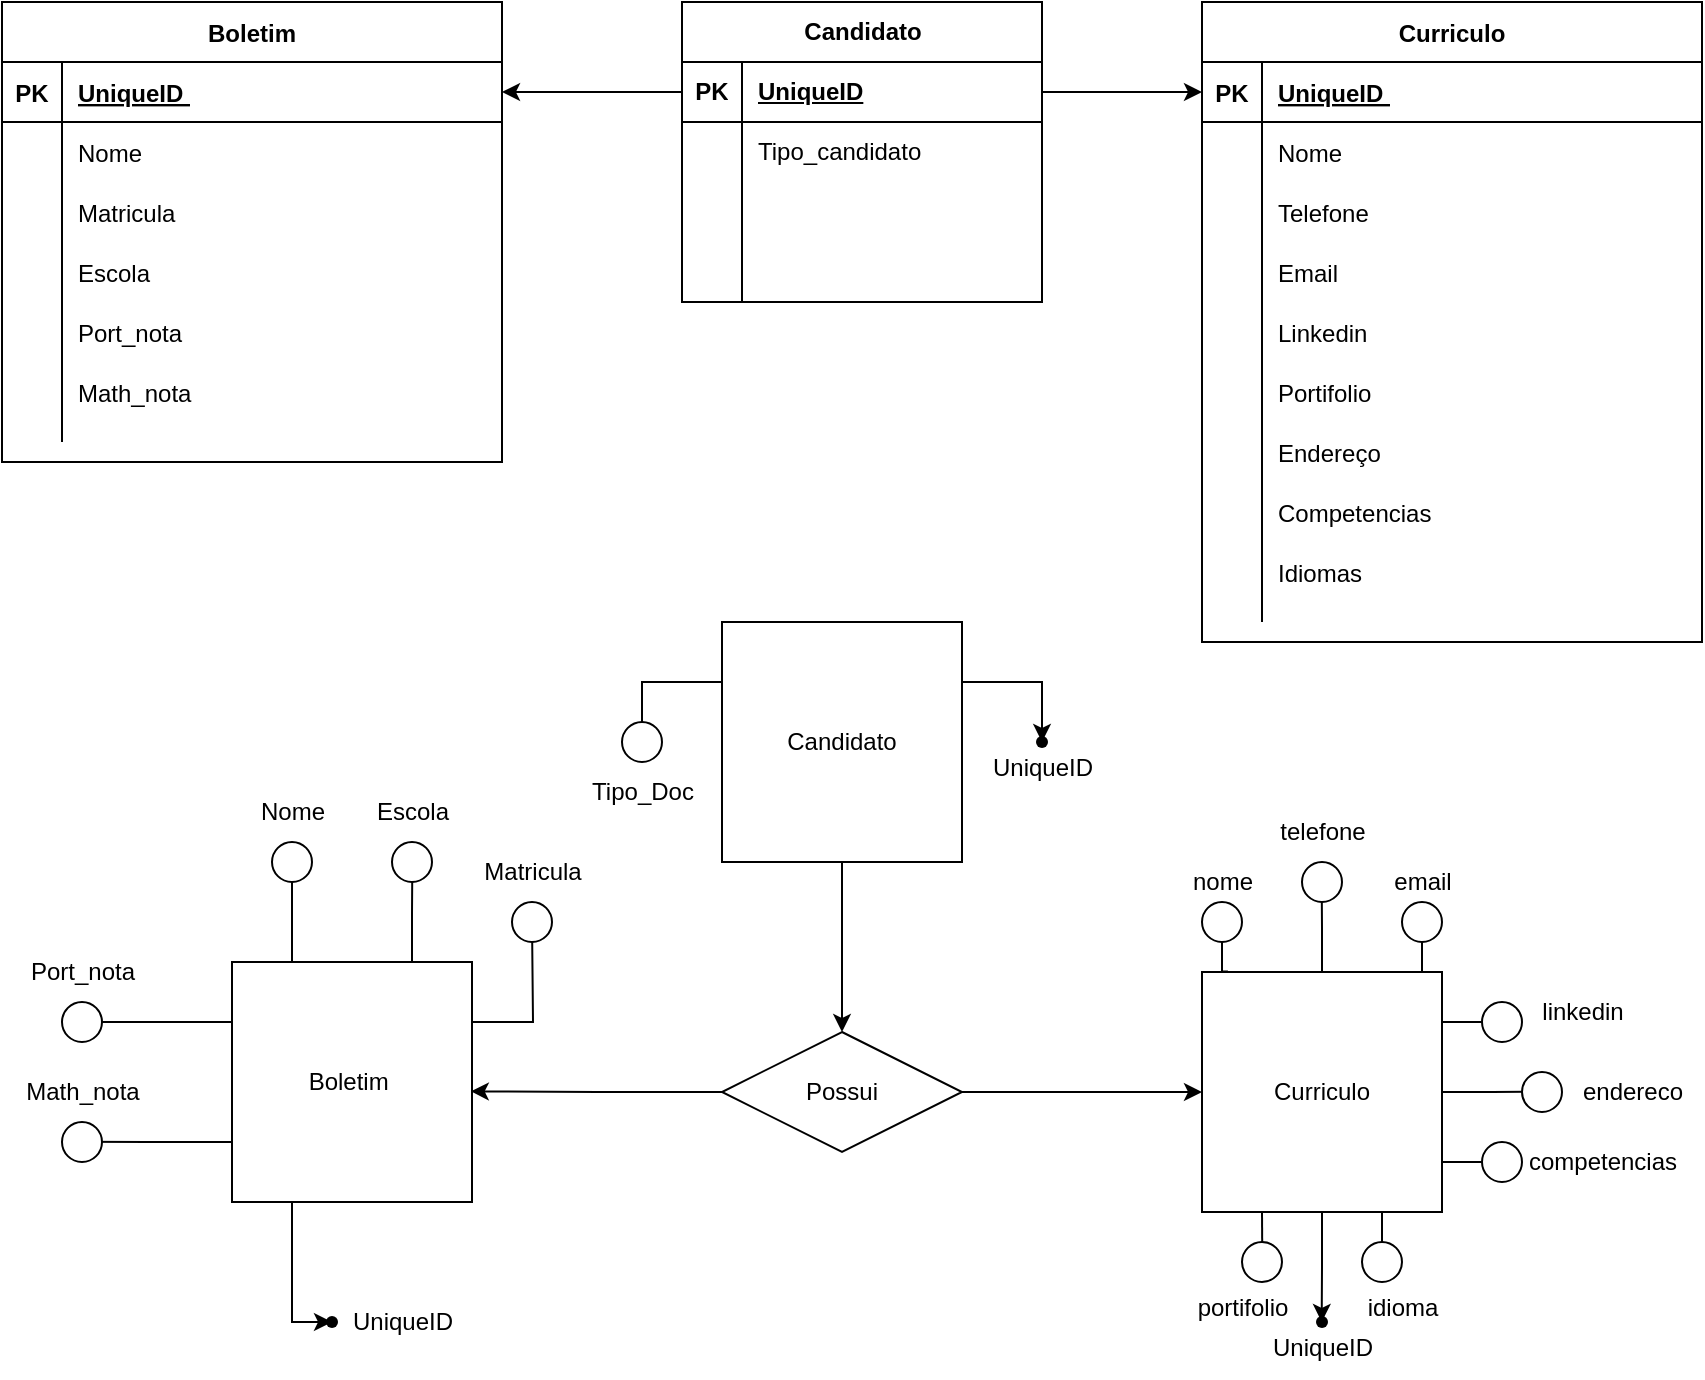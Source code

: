 <mxfile version="24.7.17">
  <diagram id="R2lEEEUBdFMjLlhIrx00" name="Page-1">
    <mxGraphModel dx="1373" dy="1736" grid="1" gridSize="10" guides="1" tooltips="1" connect="1" arrows="1" fold="1" page="1" pageScale="1" pageWidth="850" pageHeight="1100" math="0" shadow="0" extFonts="Permanent Marker^https://fonts.googleapis.com/css?family=Permanent+Marker">
      <root>
        <mxCell id="0" />
        <mxCell id="1" parent="0" />
        <mxCell id="dqNK5a16Y8VLrEaWrUWn-15" style="edgeStyle=orthogonalEdgeStyle;rounded=0;orthogonalLoop=1;jettySize=auto;html=1;exitX=0.25;exitY=0;exitDx=0;exitDy=0;" parent="1" source="dqNK5a16Y8VLrEaWrUWn-1" edge="1">
          <mxGeometry relative="1" as="geometry">
            <mxPoint x="145" y="410" as="targetPoint" />
          </mxGeometry>
        </mxCell>
        <mxCell id="dqNK5a16Y8VLrEaWrUWn-21" style="edgeStyle=orthogonalEdgeStyle;rounded=0;orthogonalLoop=1;jettySize=auto;html=1;exitX=0.25;exitY=1;exitDx=0;exitDy=0;" parent="1" source="dqNK5a16Y8VLrEaWrUWn-1" edge="1">
          <mxGeometry relative="1" as="geometry">
            <mxPoint x="165" y="640" as="targetPoint" />
            <Array as="points">
              <mxPoint x="145" y="640" />
            </Array>
          </mxGeometry>
        </mxCell>
        <mxCell id="dqNK5a16Y8VLrEaWrUWn-73" style="edgeStyle=orthogonalEdgeStyle;rounded=0;orthogonalLoop=1;jettySize=auto;html=1;exitX=0.75;exitY=0;exitDx=0;exitDy=0;" parent="1" source="dqNK5a16Y8VLrEaWrUWn-1" edge="1">
          <mxGeometry relative="1" as="geometry">
            <mxPoint x="205.167" y="410" as="targetPoint" />
          </mxGeometry>
        </mxCell>
        <mxCell id="dqNK5a16Y8VLrEaWrUWn-76" style="edgeStyle=orthogonalEdgeStyle;rounded=0;orthogonalLoop=1;jettySize=auto;html=1;exitX=1;exitY=0.25;exitDx=0;exitDy=0;" parent="1" source="dqNK5a16Y8VLrEaWrUWn-1" edge="1">
          <mxGeometry relative="1" as="geometry">
            <mxPoint x="265" y="440" as="targetPoint" />
          </mxGeometry>
        </mxCell>
        <mxCell id="zaPjLl4jsTZHQY9-oWPF-1" style="edgeStyle=orthogonalEdgeStyle;rounded=0;orthogonalLoop=1;jettySize=auto;html=1;exitX=0;exitY=0.25;exitDx=0;exitDy=0;" edge="1" parent="1" source="dqNK5a16Y8VLrEaWrUWn-1">
          <mxGeometry relative="1" as="geometry">
            <mxPoint x="40" y="490" as="targetPoint" />
          </mxGeometry>
        </mxCell>
        <mxCell id="zaPjLl4jsTZHQY9-oWPF-10" style="edgeStyle=orthogonalEdgeStyle;rounded=0;orthogonalLoop=1;jettySize=auto;html=1;exitX=0;exitY=0.75;exitDx=0;exitDy=0;" edge="1" parent="1" source="dqNK5a16Y8VLrEaWrUWn-1">
          <mxGeometry relative="1" as="geometry">
            <mxPoint x="30" y="549.857" as="targetPoint" />
          </mxGeometry>
        </mxCell>
        <mxCell id="dqNK5a16Y8VLrEaWrUWn-1" value="Boletim&amp;nbsp;" style="whiteSpace=wrap;html=1;aspect=fixed;" parent="1" vertex="1">
          <mxGeometry x="115" y="460" width="120" height="120" as="geometry" />
        </mxCell>
        <mxCell id="dqNK5a16Y8VLrEaWrUWn-16" value="" style="ellipse;whiteSpace=wrap;html=1;aspect=fixed;" parent="1" vertex="1">
          <mxGeometry x="135" y="400" width="20" height="20" as="geometry" />
        </mxCell>
        <mxCell id="dqNK5a16Y8VLrEaWrUWn-20" value="Nome" style="text;html=1;align=center;verticalAlign=middle;resizable=0;points=[];autosize=1;strokeColor=none;fillColor=none;" parent="1" vertex="1">
          <mxGeometry x="115" y="370" width="60" height="30" as="geometry" />
        </mxCell>
        <mxCell id="dqNK5a16Y8VLrEaWrUWn-22" value="" style="shape=waypoint;sketch=0;fillStyle=solid;size=6;pointerEvents=1;points=[];fillColor=none;resizable=0;rotatable=0;perimeter=centerPerimeter;snapToPoint=1;" parent="1" vertex="1">
          <mxGeometry x="155" y="630" width="20" height="20" as="geometry" />
        </mxCell>
        <mxCell id="dqNK5a16Y8VLrEaWrUWn-23" value="UniqueID" style="text;html=1;align=center;verticalAlign=middle;resizable=0;points=[];autosize=1;strokeColor=none;fillColor=none;" parent="1" vertex="1">
          <mxGeometry x="165" y="625" width="70" height="30" as="geometry" />
        </mxCell>
        <mxCell id="dqNK5a16Y8VLrEaWrUWn-74" value="" style="ellipse;whiteSpace=wrap;html=1;aspect=fixed;" parent="1" vertex="1">
          <mxGeometry x="195" y="400" width="20" height="20" as="geometry" />
        </mxCell>
        <mxCell id="dqNK5a16Y8VLrEaWrUWn-75" value="Escola" style="text;html=1;align=center;verticalAlign=middle;resizable=0;points=[];autosize=1;strokeColor=none;fillColor=none;" parent="1" vertex="1">
          <mxGeometry x="175" y="370" width="60" height="30" as="geometry" />
        </mxCell>
        <mxCell id="dqNK5a16Y8VLrEaWrUWn-77" value="" style="ellipse;whiteSpace=wrap;html=1;aspect=fixed;" parent="1" vertex="1">
          <mxGeometry x="255" y="430" width="20" height="20" as="geometry" />
        </mxCell>
        <mxCell id="dqNK5a16Y8VLrEaWrUWn-84" value="Matricula" style="text;html=1;align=center;verticalAlign=middle;resizable=0;points=[];autosize=1;strokeColor=none;fillColor=none;" parent="1" vertex="1">
          <mxGeometry x="230" y="400" width="70" height="30" as="geometry" />
        </mxCell>
        <mxCell id="zaPjLl4jsTZHQY9-oWPF-2" value="" style="ellipse;whiteSpace=wrap;html=1;aspect=fixed;" vertex="1" parent="1">
          <mxGeometry x="30" y="480" width="20" height="20" as="geometry" />
        </mxCell>
        <mxCell id="zaPjLl4jsTZHQY9-oWPF-11" value="" style="ellipse;whiteSpace=wrap;html=1;aspect=fixed;" vertex="1" parent="1">
          <mxGeometry x="30" y="540" width="20" height="20" as="geometry" />
        </mxCell>
        <mxCell id="zaPjLl4jsTZHQY9-oWPF-13" value="Port_nota" style="text;html=1;align=center;verticalAlign=middle;resizable=0;points=[];autosize=1;strokeColor=none;fillColor=none;" vertex="1" parent="1">
          <mxGeometry y="450" width="80" height="30" as="geometry" />
        </mxCell>
        <mxCell id="zaPjLl4jsTZHQY9-oWPF-14" value="Math_nota" style="text;html=1;align=center;verticalAlign=middle;resizable=0;points=[];autosize=1;strokeColor=none;fillColor=none;" vertex="1" parent="1">
          <mxGeometry y="510" width="80" height="30" as="geometry" />
        </mxCell>
        <mxCell id="zaPjLl4jsTZHQY9-oWPF-19" value="" style="group" vertex="1" connectable="0" parent="1">
          <mxGeometry y="-20" width="250" height="230" as="geometry" />
        </mxCell>
        <mxCell id="C-vyLk0tnHw3VtMMgP7b-23" value="Boletim" style="shape=table;startSize=30;container=1;collapsible=1;childLayout=tableLayout;fixedRows=1;rowLines=0;fontStyle=1;align=center;resizeLast=1;" parent="zaPjLl4jsTZHQY9-oWPF-19" vertex="1">
          <mxGeometry width="250" height="230" as="geometry" />
        </mxCell>
        <mxCell id="C-vyLk0tnHw3VtMMgP7b-24" value="" style="shape=partialRectangle;collapsible=0;dropTarget=0;pointerEvents=0;fillColor=none;points=[[0,0.5],[1,0.5]];portConstraint=eastwest;top=0;left=0;right=0;bottom=1;" parent="C-vyLk0tnHw3VtMMgP7b-23" vertex="1">
          <mxGeometry y="30" width="250" height="30" as="geometry" />
        </mxCell>
        <mxCell id="C-vyLk0tnHw3VtMMgP7b-25" value="PK" style="shape=partialRectangle;overflow=hidden;connectable=0;fillColor=none;top=0;left=0;bottom=0;right=0;fontStyle=1;" parent="C-vyLk0tnHw3VtMMgP7b-24" vertex="1">
          <mxGeometry width="30" height="30" as="geometry">
            <mxRectangle width="30" height="30" as="alternateBounds" />
          </mxGeometry>
        </mxCell>
        <mxCell id="C-vyLk0tnHw3VtMMgP7b-26" value="UniqueID " style="shape=partialRectangle;overflow=hidden;connectable=0;fillColor=none;top=0;left=0;bottom=0;right=0;align=left;spacingLeft=6;fontStyle=5;" parent="C-vyLk0tnHw3VtMMgP7b-24" vertex="1">
          <mxGeometry x="30" width="220" height="30" as="geometry">
            <mxRectangle width="220" height="30" as="alternateBounds" />
          </mxGeometry>
        </mxCell>
        <mxCell id="C-vyLk0tnHw3VtMMgP7b-27" value="" style="shape=partialRectangle;collapsible=0;dropTarget=0;pointerEvents=0;fillColor=none;points=[[0,0.5],[1,0.5]];portConstraint=eastwest;top=0;left=0;right=0;bottom=0;" parent="C-vyLk0tnHw3VtMMgP7b-23" vertex="1">
          <mxGeometry y="60" width="250" height="30" as="geometry" />
        </mxCell>
        <mxCell id="C-vyLk0tnHw3VtMMgP7b-28" value="" style="shape=partialRectangle;overflow=hidden;connectable=0;fillColor=none;top=0;left=0;bottom=0;right=0;" parent="C-vyLk0tnHw3VtMMgP7b-27" vertex="1">
          <mxGeometry width="30" height="30" as="geometry">
            <mxRectangle width="30" height="30" as="alternateBounds" />
          </mxGeometry>
        </mxCell>
        <mxCell id="C-vyLk0tnHw3VtMMgP7b-29" value="Nome " style="shape=partialRectangle;overflow=hidden;connectable=0;fillColor=none;top=0;left=0;bottom=0;right=0;align=left;spacingLeft=6;" parent="C-vyLk0tnHw3VtMMgP7b-27" vertex="1">
          <mxGeometry x="30" width="220" height="30" as="geometry">
            <mxRectangle width="220" height="30" as="alternateBounds" />
          </mxGeometry>
        </mxCell>
        <mxCell id="dqNK5a16Y8VLrEaWrUWn-65" value="Matricula " style="shape=partialRectangle;overflow=hidden;connectable=0;fillColor=none;top=0;left=0;bottom=0;right=0;align=left;spacingLeft=6;" parent="zaPjLl4jsTZHQY9-oWPF-19" vertex="1">
          <mxGeometry x="30" y="90" width="220" height="30" as="geometry">
            <mxRectangle width="220" height="30" as="alternateBounds" />
          </mxGeometry>
        </mxCell>
        <mxCell id="dqNK5a16Y8VLrEaWrUWn-67" value="Escola " style="shape=partialRectangle;overflow=hidden;connectable=0;fillColor=none;top=0;left=0;bottom=0;right=0;align=left;spacingLeft=6;" parent="zaPjLl4jsTZHQY9-oWPF-19" vertex="1">
          <mxGeometry x="30" y="120" width="220" height="30" as="geometry">
            <mxRectangle width="220" height="30" as="alternateBounds" />
          </mxGeometry>
        </mxCell>
        <mxCell id="dqNK5a16Y8VLrEaWrUWn-70" value="" style="endArrow=none;html=1;rounded=0;entryX=0.121;entryY=1.031;entryDx=0;entryDy=0;entryPerimeter=0;" parent="zaPjLl4jsTZHQY9-oWPF-19" edge="1">
          <mxGeometry width="50" height="50" relative="1" as="geometry">
            <mxPoint x="30" y="220" as="sourcePoint" />
            <mxPoint x="30" y="90.0" as="targetPoint" />
          </mxGeometry>
        </mxCell>
        <mxCell id="zaPjLl4jsTZHQY9-oWPF-17" value="Port_nota" style="shape=partialRectangle;overflow=hidden;connectable=0;fillColor=none;top=0;left=0;bottom=0;right=0;align=left;spacingLeft=6;" vertex="1" parent="zaPjLl4jsTZHQY9-oWPF-19">
          <mxGeometry x="30" y="150" width="220" height="30" as="geometry">
            <mxRectangle width="220" height="30" as="alternateBounds" />
          </mxGeometry>
        </mxCell>
        <mxCell id="zaPjLl4jsTZHQY9-oWPF-18" value="Math_nota" style="shape=partialRectangle;overflow=hidden;connectable=0;fillColor=none;top=0;left=0;bottom=0;right=0;align=left;spacingLeft=6;" vertex="1" parent="zaPjLl4jsTZHQY9-oWPF-19">
          <mxGeometry x="30" y="180" width="220" height="30" as="geometry">
            <mxRectangle width="220" height="30" as="alternateBounds" />
          </mxGeometry>
        </mxCell>
        <mxCell id="zaPjLl4jsTZHQY9-oWPF-42" value="Candidato" style="shape=table;startSize=30;container=1;collapsible=1;childLayout=tableLayout;fixedRows=1;rowLines=0;fontStyle=1;align=center;resizeLast=1;html=1;" vertex="1" parent="1">
          <mxGeometry x="340" y="-20" width="180" height="150" as="geometry" />
        </mxCell>
        <mxCell id="zaPjLl4jsTZHQY9-oWPF-43" value="" style="shape=tableRow;horizontal=0;startSize=0;swimlaneHead=0;swimlaneBody=0;fillColor=none;collapsible=0;dropTarget=0;points=[[0,0.5],[1,0.5]];portConstraint=eastwest;top=0;left=0;right=0;bottom=1;" vertex="1" parent="zaPjLl4jsTZHQY9-oWPF-42">
          <mxGeometry y="30" width="180" height="30" as="geometry" />
        </mxCell>
        <mxCell id="zaPjLl4jsTZHQY9-oWPF-44" value="PK" style="shape=partialRectangle;connectable=0;fillColor=none;top=0;left=0;bottom=0;right=0;fontStyle=1;overflow=hidden;whiteSpace=wrap;html=1;" vertex="1" parent="zaPjLl4jsTZHQY9-oWPF-43">
          <mxGeometry width="30" height="30" as="geometry">
            <mxRectangle width="30" height="30" as="alternateBounds" />
          </mxGeometry>
        </mxCell>
        <mxCell id="zaPjLl4jsTZHQY9-oWPF-45" value="UniqueID" style="shape=partialRectangle;connectable=0;fillColor=none;top=0;left=0;bottom=0;right=0;align=left;spacingLeft=6;fontStyle=5;overflow=hidden;whiteSpace=wrap;html=1;" vertex="1" parent="zaPjLl4jsTZHQY9-oWPF-43">
          <mxGeometry x="30" width="150" height="30" as="geometry">
            <mxRectangle width="150" height="30" as="alternateBounds" />
          </mxGeometry>
        </mxCell>
        <mxCell id="zaPjLl4jsTZHQY9-oWPF-46" value="" style="shape=tableRow;horizontal=0;startSize=0;swimlaneHead=0;swimlaneBody=0;fillColor=none;collapsible=0;dropTarget=0;points=[[0,0.5],[1,0.5]];portConstraint=eastwest;top=0;left=0;right=0;bottom=0;" vertex="1" parent="zaPjLl4jsTZHQY9-oWPF-42">
          <mxGeometry y="60" width="180" height="30" as="geometry" />
        </mxCell>
        <mxCell id="zaPjLl4jsTZHQY9-oWPF-47" value="" style="shape=partialRectangle;connectable=0;fillColor=none;top=0;left=0;bottom=0;right=0;editable=1;overflow=hidden;whiteSpace=wrap;html=1;" vertex="1" parent="zaPjLl4jsTZHQY9-oWPF-46">
          <mxGeometry width="30" height="30" as="geometry">
            <mxRectangle width="30" height="30" as="alternateBounds" />
          </mxGeometry>
        </mxCell>
        <mxCell id="zaPjLl4jsTZHQY9-oWPF-48" value="Tipo_candidato" style="shape=partialRectangle;connectable=0;fillColor=none;top=0;left=0;bottom=0;right=0;align=left;spacingLeft=6;overflow=hidden;whiteSpace=wrap;html=1;" vertex="1" parent="zaPjLl4jsTZHQY9-oWPF-46">
          <mxGeometry x="30" width="150" height="30" as="geometry">
            <mxRectangle width="150" height="30" as="alternateBounds" />
          </mxGeometry>
        </mxCell>
        <mxCell id="zaPjLl4jsTZHQY9-oWPF-49" value="" style="shape=tableRow;horizontal=0;startSize=0;swimlaneHead=0;swimlaneBody=0;fillColor=none;collapsible=0;dropTarget=0;points=[[0,0.5],[1,0.5]];portConstraint=eastwest;top=0;left=0;right=0;bottom=0;" vertex="1" parent="zaPjLl4jsTZHQY9-oWPF-42">
          <mxGeometry y="90" width="180" height="30" as="geometry" />
        </mxCell>
        <mxCell id="zaPjLl4jsTZHQY9-oWPF-50" value="" style="shape=partialRectangle;connectable=0;fillColor=none;top=0;left=0;bottom=0;right=0;editable=1;overflow=hidden;whiteSpace=wrap;html=1;" vertex="1" parent="zaPjLl4jsTZHQY9-oWPF-49">
          <mxGeometry width="30" height="30" as="geometry">
            <mxRectangle width="30" height="30" as="alternateBounds" />
          </mxGeometry>
        </mxCell>
        <mxCell id="zaPjLl4jsTZHQY9-oWPF-51" value="&amp;nbsp; &amp;nbsp; &amp;nbsp; &amp;nbsp; &amp;nbsp;" style="shape=partialRectangle;connectable=0;fillColor=none;top=0;left=0;bottom=0;right=0;align=left;spacingLeft=6;overflow=hidden;whiteSpace=wrap;html=1;" vertex="1" parent="zaPjLl4jsTZHQY9-oWPF-49">
          <mxGeometry x="30" width="150" height="30" as="geometry">
            <mxRectangle width="150" height="30" as="alternateBounds" />
          </mxGeometry>
        </mxCell>
        <mxCell id="zaPjLl4jsTZHQY9-oWPF-52" value="" style="shape=tableRow;horizontal=0;startSize=0;swimlaneHead=0;swimlaneBody=0;fillColor=none;collapsible=0;dropTarget=0;points=[[0,0.5],[1,0.5]];portConstraint=eastwest;top=0;left=0;right=0;bottom=0;" vertex="1" parent="zaPjLl4jsTZHQY9-oWPF-42">
          <mxGeometry y="120" width="180" height="30" as="geometry" />
        </mxCell>
        <mxCell id="zaPjLl4jsTZHQY9-oWPF-53" value="" style="shape=partialRectangle;connectable=0;fillColor=none;top=0;left=0;bottom=0;right=0;editable=1;overflow=hidden;whiteSpace=wrap;html=1;" vertex="1" parent="zaPjLl4jsTZHQY9-oWPF-52">
          <mxGeometry width="30" height="30" as="geometry">
            <mxRectangle width="30" height="30" as="alternateBounds" />
          </mxGeometry>
        </mxCell>
        <mxCell id="zaPjLl4jsTZHQY9-oWPF-54" value="" style="shape=partialRectangle;connectable=0;fillColor=none;top=0;left=0;bottom=0;right=0;align=left;spacingLeft=6;overflow=hidden;whiteSpace=wrap;html=1;" vertex="1" parent="zaPjLl4jsTZHQY9-oWPF-52">
          <mxGeometry x="30" width="150" height="30" as="geometry">
            <mxRectangle width="150" height="30" as="alternateBounds" />
          </mxGeometry>
        </mxCell>
        <mxCell id="zaPjLl4jsTZHQY9-oWPF-55" style="edgeStyle=orthogonalEdgeStyle;rounded=0;orthogonalLoop=1;jettySize=auto;html=1;exitX=0;exitY=0.5;exitDx=0;exitDy=0;entryX=1;entryY=0.5;entryDx=0;entryDy=0;" edge="1" parent="1" source="zaPjLl4jsTZHQY9-oWPF-43" target="C-vyLk0tnHw3VtMMgP7b-24">
          <mxGeometry relative="1" as="geometry" />
        </mxCell>
        <mxCell id="zaPjLl4jsTZHQY9-oWPF-56" style="edgeStyle=orthogonalEdgeStyle;rounded=0;orthogonalLoop=1;jettySize=auto;html=1;exitX=1;exitY=0.5;exitDx=0;exitDy=0;entryX=0;entryY=0.5;entryDx=0;entryDy=0;" edge="1" parent="1" source="zaPjLl4jsTZHQY9-oWPF-43" target="zaPjLl4jsTZHQY9-oWPF-22">
          <mxGeometry relative="1" as="geometry" />
        </mxCell>
        <mxCell id="zaPjLl4jsTZHQY9-oWPF-64" style="edgeStyle=orthogonalEdgeStyle;rounded=0;orthogonalLoop=1;jettySize=auto;html=1;exitX=1;exitY=0.5;exitDx=0;exitDy=0;entryX=0;entryY=0.5;entryDx=0;entryDy=0;" edge="1" parent="1" source="zaPjLl4jsTZHQY9-oWPF-57" target="zaPjLl4jsTZHQY9-oWPF-61">
          <mxGeometry relative="1" as="geometry" />
        </mxCell>
        <mxCell id="zaPjLl4jsTZHQY9-oWPF-57" value="Possui" style="shape=rhombus;perimeter=rhombusPerimeter;whiteSpace=wrap;html=1;align=center;" vertex="1" parent="1">
          <mxGeometry x="360" y="495" width="120" height="60" as="geometry" />
        </mxCell>
        <mxCell id="zaPjLl4jsTZHQY9-oWPF-62" style="edgeStyle=orthogonalEdgeStyle;rounded=0;orthogonalLoop=1;jettySize=auto;html=1;exitX=0.5;exitY=1;exitDx=0;exitDy=0;entryX=0.5;entryY=0;entryDx=0;entryDy=0;" edge="1" parent="1" source="zaPjLl4jsTZHQY9-oWPF-60" target="zaPjLl4jsTZHQY9-oWPF-57">
          <mxGeometry relative="1" as="geometry" />
        </mxCell>
        <mxCell id="zaPjLl4jsTZHQY9-oWPF-65" style="edgeStyle=orthogonalEdgeStyle;rounded=0;orthogonalLoop=1;jettySize=auto;html=1;exitX=1;exitY=0.25;exitDx=0;exitDy=0;" edge="1" parent="1">
          <mxGeometry relative="1" as="geometry">
            <mxPoint x="520" y="350" as="targetPoint" />
            <mxPoint x="470" y="320" as="sourcePoint" />
            <Array as="points">
              <mxPoint x="520" y="320" />
              <mxPoint x="520" y="350" />
            </Array>
          </mxGeometry>
        </mxCell>
        <mxCell id="zaPjLl4jsTZHQY9-oWPF-66" style="edgeStyle=orthogonalEdgeStyle;rounded=0;orthogonalLoop=1;jettySize=auto;html=1;exitX=0;exitY=0.25;exitDx=0;exitDy=0;" edge="1" parent="1" source="zaPjLl4jsTZHQY9-oWPF-60">
          <mxGeometry relative="1" as="geometry">
            <mxPoint x="320" y="350" as="targetPoint" />
            <Array as="points">
              <mxPoint x="320" y="320" />
            </Array>
          </mxGeometry>
        </mxCell>
        <mxCell id="zaPjLl4jsTZHQY9-oWPF-60" value="Candidato" style="whiteSpace=wrap;html=1;aspect=fixed;" vertex="1" parent="1">
          <mxGeometry x="360" y="290" width="120" height="120" as="geometry" />
        </mxCell>
        <mxCell id="zaPjLl4jsTZHQY9-oWPF-71" style="edgeStyle=orthogonalEdgeStyle;rounded=0;orthogonalLoop=1;jettySize=auto;html=1;exitX=0.25;exitY=0;exitDx=0;exitDy=0;" edge="1" parent="1" source="zaPjLl4jsTZHQY9-oWPF-61">
          <mxGeometry relative="1" as="geometry">
            <mxPoint x="630.152" y="464.727" as="targetPoint" />
          </mxGeometry>
        </mxCell>
        <mxCell id="zaPjLl4jsTZHQY9-oWPF-77" style="edgeStyle=orthogonalEdgeStyle;rounded=0;orthogonalLoop=1;jettySize=auto;html=1;exitX=0.108;exitY=-0.002;exitDx=0;exitDy=0;exitPerimeter=0;" edge="1" parent="1" source="zaPjLl4jsTZHQY9-oWPF-61">
          <mxGeometry relative="1" as="geometry">
            <mxPoint x="610" y="440" as="targetPoint" />
            <Array as="points">
              <mxPoint x="610" y="465" />
              <mxPoint x="610" y="440" />
            </Array>
          </mxGeometry>
        </mxCell>
        <mxCell id="zaPjLl4jsTZHQY9-oWPF-78" style="edgeStyle=orthogonalEdgeStyle;rounded=0;orthogonalLoop=1;jettySize=auto;html=1;exitX=0.5;exitY=0;exitDx=0;exitDy=0;" edge="1" parent="1" source="zaPjLl4jsTZHQY9-oWPF-61">
          <mxGeometry relative="1" as="geometry">
            <mxPoint x="659.848" y="420" as="targetPoint" />
          </mxGeometry>
        </mxCell>
        <mxCell id="zaPjLl4jsTZHQY9-oWPF-79" style="edgeStyle=orthogonalEdgeStyle;rounded=0;orthogonalLoop=1;jettySize=auto;html=1;exitX=0.75;exitY=0;exitDx=0;exitDy=0;" edge="1" parent="1" source="zaPjLl4jsTZHQY9-oWPF-61">
          <mxGeometry relative="1" as="geometry">
            <mxPoint x="710" y="440" as="targetPoint" />
            <Array as="points">
              <mxPoint x="710" y="465" />
              <mxPoint x="710" y="440" />
            </Array>
          </mxGeometry>
        </mxCell>
        <mxCell id="zaPjLl4jsTZHQY9-oWPF-80" style="edgeStyle=orthogonalEdgeStyle;rounded=0;orthogonalLoop=1;jettySize=auto;html=1;exitX=1;exitY=0.25;exitDx=0;exitDy=0;" edge="1" parent="1" source="zaPjLl4jsTZHQY9-oWPF-61">
          <mxGeometry relative="1" as="geometry">
            <mxPoint x="750" y="490" as="targetPoint" />
            <Array as="points">
              <mxPoint x="720" y="490" />
              <mxPoint x="750" y="490" />
            </Array>
          </mxGeometry>
        </mxCell>
        <mxCell id="zaPjLl4jsTZHQY9-oWPF-81" style="edgeStyle=orthogonalEdgeStyle;rounded=0;orthogonalLoop=1;jettySize=auto;html=1;exitX=1;exitY=0.5;exitDx=0;exitDy=0;" edge="1" parent="1" source="zaPjLl4jsTZHQY9-oWPF-61">
          <mxGeometry relative="1" as="geometry">
            <mxPoint x="770" y="524.727" as="targetPoint" />
          </mxGeometry>
        </mxCell>
        <mxCell id="zaPjLl4jsTZHQY9-oWPF-82" style="edgeStyle=orthogonalEdgeStyle;rounded=0;orthogonalLoop=1;jettySize=auto;html=1;exitX=1;exitY=0.75;exitDx=0;exitDy=0;" edge="1" parent="1" source="zaPjLl4jsTZHQY9-oWPF-61">
          <mxGeometry relative="1" as="geometry">
            <mxPoint x="750" y="560" as="targetPoint" />
            <Array as="points">
              <mxPoint x="720" y="560" />
              <mxPoint x="750" y="560" />
            </Array>
          </mxGeometry>
        </mxCell>
        <mxCell id="zaPjLl4jsTZHQY9-oWPF-83" style="edgeStyle=orthogonalEdgeStyle;rounded=0;orthogonalLoop=1;jettySize=auto;html=1;exitX=0.75;exitY=1;exitDx=0;exitDy=0;" edge="1" parent="1" source="zaPjLl4jsTZHQY9-oWPF-61">
          <mxGeometry relative="1" as="geometry">
            <mxPoint x="690" y="610" as="targetPoint" />
          </mxGeometry>
        </mxCell>
        <mxCell id="zaPjLl4jsTZHQY9-oWPF-84" style="edgeStyle=orthogonalEdgeStyle;rounded=0;orthogonalLoop=1;jettySize=auto;html=1;exitX=0.5;exitY=1;exitDx=0;exitDy=0;" edge="1" parent="1" source="zaPjLl4jsTZHQY9-oWPF-61">
          <mxGeometry relative="1" as="geometry">
            <mxPoint x="659.848" y="640" as="targetPoint" />
          </mxGeometry>
        </mxCell>
        <mxCell id="zaPjLl4jsTZHQY9-oWPF-85" style="edgeStyle=orthogonalEdgeStyle;rounded=0;orthogonalLoop=1;jettySize=auto;html=1;exitX=0.25;exitY=1;exitDx=0;exitDy=0;" edge="1" parent="1" source="zaPjLl4jsTZHQY9-oWPF-61">
          <mxGeometry relative="1" as="geometry">
            <mxPoint x="630.152" y="610" as="targetPoint" />
          </mxGeometry>
        </mxCell>
        <mxCell id="zaPjLl4jsTZHQY9-oWPF-61" value="Curriculo" style="whiteSpace=wrap;html=1;aspect=fixed;" vertex="1" parent="1">
          <mxGeometry x="600" y="465" width="120" height="120" as="geometry" />
        </mxCell>
        <mxCell id="zaPjLl4jsTZHQY9-oWPF-21" value="Curriculo" style="shape=table;startSize=30;container=1;collapsible=1;childLayout=tableLayout;fixedRows=1;rowLines=0;fontStyle=1;align=center;resizeLast=1;" vertex="1" parent="1">
          <mxGeometry x="600" y="-20" width="250" height="320" as="geometry" />
        </mxCell>
        <mxCell id="zaPjLl4jsTZHQY9-oWPF-22" value="" style="shape=partialRectangle;collapsible=0;dropTarget=0;pointerEvents=0;fillColor=none;points=[[0,0.5],[1,0.5]];portConstraint=eastwest;top=0;left=0;right=0;bottom=1;" vertex="1" parent="zaPjLl4jsTZHQY9-oWPF-21">
          <mxGeometry y="30" width="250" height="30" as="geometry" />
        </mxCell>
        <mxCell id="zaPjLl4jsTZHQY9-oWPF-23" value="PK" style="shape=partialRectangle;overflow=hidden;connectable=0;fillColor=none;top=0;left=0;bottom=0;right=0;fontStyle=1;" vertex="1" parent="zaPjLl4jsTZHQY9-oWPF-22">
          <mxGeometry width="30" height="30" as="geometry">
            <mxRectangle width="30" height="30" as="alternateBounds" />
          </mxGeometry>
        </mxCell>
        <mxCell id="zaPjLl4jsTZHQY9-oWPF-24" value="UniqueID " style="shape=partialRectangle;overflow=hidden;connectable=0;fillColor=none;top=0;left=0;bottom=0;right=0;align=left;spacingLeft=6;fontStyle=5;" vertex="1" parent="zaPjLl4jsTZHQY9-oWPF-22">
          <mxGeometry x="30" width="220" height="30" as="geometry">
            <mxRectangle width="220" height="30" as="alternateBounds" />
          </mxGeometry>
        </mxCell>
        <mxCell id="zaPjLl4jsTZHQY9-oWPF-25" value="" style="shape=partialRectangle;collapsible=0;dropTarget=0;pointerEvents=0;fillColor=none;points=[[0,0.5],[1,0.5]];portConstraint=eastwest;top=0;left=0;right=0;bottom=0;" vertex="1" parent="zaPjLl4jsTZHQY9-oWPF-21">
          <mxGeometry y="60" width="250" height="30" as="geometry" />
        </mxCell>
        <mxCell id="zaPjLl4jsTZHQY9-oWPF-26" value="" style="shape=partialRectangle;overflow=hidden;connectable=0;fillColor=none;top=0;left=0;bottom=0;right=0;" vertex="1" parent="zaPjLl4jsTZHQY9-oWPF-25">
          <mxGeometry width="30" height="30" as="geometry">
            <mxRectangle width="30" height="30" as="alternateBounds" />
          </mxGeometry>
        </mxCell>
        <mxCell id="zaPjLl4jsTZHQY9-oWPF-27" value="Nome " style="shape=partialRectangle;overflow=hidden;connectable=0;fillColor=none;top=0;left=0;bottom=0;right=0;align=left;spacingLeft=6;" vertex="1" parent="zaPjLl4jsTZHQY9-oWPF-25">
          <mxGeometry x="30" width="220" height="30" as="geometry">
            <mxRectangle width="220" height="30" as="alternateBounds" />
          </mxGeometry>
        </mxCell>
        <mxCell id="zaPjLl4jsTZHQY9-oWPF-28" value="Telefone" style="shape=partialRectangle;overflow=hidden;connectable=0;fillColor=none;top=0;left=0;bottom=0;right=0;align=left;spacingLeft=6;" vertex="1" parent="1">
          <mxGeometry x="630" y="70" width="220" height="30" as="geometry">
            <mxRectangle width="220" height="30" as="alternateBounds" />
          </mxGeometry>
        </mxCell>
        <mxCell id="zaPjLl4jsTZHQY9-oWPF-29" value="Email" style="shape=partialRectangle;overflow=hidden;connectable=0;fillColor=none;top=0;left=0;bottom=0;right=0;align=left;spacingLeft=6;" vertex="1" parent="1">
          <mxGeometry x="630" y="100" width="220" height="30" as="geometry">
            <mxRectangle width="220" height="30" as="alternateBounds" />
          </mxGeometry>
        </mxCell>
        <mxCell id="zaPjLl4jsTZHQY9-oWPF-30" value="" style="endArrow=none;html=1;rounded=0;entryX=0.121;entryY=1.031;entryDx=0;entryDy=0;entryPerimeter=0;" edge="1" parent="1">
          <mxGeometry width="50" height="50" relative="1" as="geometry">
            <mxPoint x="630" y="290" as="sourcePoint" />
            <mxPoint x="630" y="70.0" as="targetPoint" />
          </mxGeometry>
        </mxCell>
        <mxCell id="zaPjLl4jsTZHQY9-oWPF-31" value="Linkedin" style="shape=partialRectangle;overflow=hidden;connectable=0;fillColor=none;top=0;left=0;bottom=0;right=0;align=left;spacingLeft=6;" vertex="1" parent="1">
          <mxGeometry x="630" y="130" width="220" height="30" as="geometry">
            <mxRectangle width="220" height="30" as="alternateBounds" />
          </mxGeometry>
        </mxCell>
        <mxCell id="zaPjLl4jsTZHQY9-oWPF-32" value="Portifolio" style="shape=partialRectangle;overflow=hidden;connectable=0;fillColor=none;top=0;left=0;bottom=0;right=0;align=left;spacingLeft=6;" vertex="1" parent="1">
          <mxGeometry x="630" y="160" width="220" height="30" as="geometry">
            <mxRectangle width="220" height="30" as="alternateBounds" />
          </mxGeometry>
        </mxCell>
        <mxCell id="zaPjLl4jsTZHQY9-oWPF-34" value="Endereço" style="shape=partialRectangle;overflow=hidden;connectable=0;fillColor=none;top=0;left=0;bottom=0;right=0;align=left;spacingLeft=6;" vertex="1" parent="1">
          <mxGeometry x="630" y="190" width="220" height="30" as="geometry">
            <mxRectangle width="220" height="30" as="alternateBounds" />
          </mxGeometry>
        </mxCell>
        <mxCell id="zaPjLl4jsTZHQY9-oWPF-39" value="Competencias " style="shape=partialRectangle;overflow=hidden;connectable=0;fillColor=none;top=0;left=0;bottom=0;right=0;align=left;spacingLeft=6;" vertex="1" parent="1">
          <mxGeometry x="630" y="220" width="220" height="30" as="geometry">
            <mxRectangle width="220" height="30" as="alternateBounds" />
          </mxGeometry>
        </mxCell>
        <mxCell id="zaPjLl4jsTZHQY9-oWPF-40" value="Idiomas" style="shape=partialRectangle;overflow=hidden;connectable=0;fillColor=none;top=0;left=0;bottom=0;right=0;align=left;spacingLeft=6;" vertex="1" parent="1">
          <mxGeometry x="630" y="250" width="220" height="30" as="geometry">
            <mxRectangle width="220" height="30" as="alternateBounds" />
          </mxGeometry>
        </mxCell>
        <mxCell id="zaPjLl4jsTZHQY9-oWPF-63" style="edgeStyle=orthogonalEdgeStyle;rounded=0;orthogonalLoop=1;jettySize=auto;html=1;exitX=0;exitY=0.5;exitDx=0;exitDy=0;entryX=0.995;entryY=0.539;entryDx=0;entryDy=0;entryPerimeter=0;" edge="1" parent="1" source="zaPjLl4jsTZHQY9-oWPF-57" target="dqNK5a16Y8VLrEaWrUWn-1">
          <mxGeometry relative="1" as="geometry">
            <mxPoint x="240" y="525" as="targetPoint" />
          </mxGeometry>
        </mxCell>
        <mxCell id="zaPjLl4jsTZHQY9-oWPF-67" value="" style="ellipse;whiteSpace=wrap;html=1;aspect=fixed;" vertex="1" parent="1">
          <mxGeometry x="310" y="340" width="20" height="20" as="geometry" />
        </mxCell>
        <mxCell id="zaPjLl4jsTZHQY9-oWPF-68" value="" style="shape=waypoint;sketch=0;size=6;pointerEvents=1;points=[];fillColor=none;resizable=0;rotatable=0;perimeter=centerPerimeter;snapToPoint=1;" vertex="1" parent="1">
          <mxGeometry x="510" y="340" width="20" height="20" as="geometry" />
        </mxCell>
        <mxCell id="zaPjLl4jsTZHQY9-oWPF-69" value="UniqueID" style="text;html=1;align=center;verticalAlign=middle;resizable=0;points=[];autosize=1;strokeColor=none;fillColor=none;" vertex="1" parent="1">
          <mxGeometry x="485" y="348" width="70" height="30" as="geometry" />
        </mxCell>
        <mxCell id="zaPjLl4jsTZHQY9-oWPF-70" value="Tipo_Doc" style="text;html=1;align=center;verticalAlign=middle;resizable=0;points=[];autosize=1;strokeColor=none;fillColor=none;" vertex="1" parent="1">
          <mxGeometry x="285" y="360" width="70" height="30" as="geometry" />
        </mxCell>
        <mxCell id="zaPjLl4jsTZHQY9-oWPF-86" value="" style="ellipse;whiteSpace=wrap;html=1;aspect=fixed;" vertex="1" parent="1">
          <mxGeometry x="600" y="430" width="20" height="20" as="geometry" />
        </mxCell>
        <mxCell id="zaPjLl4jsTZHQY9-oWPF-87" value="" style="ellipse;whiteSpace=wrap;html=1;aspect=fixed;" vertex="1" parent="1">
          <mxGeometry x="620" y="600" width="20" height="20" as="geometry" />
        </mxCell>
        <mxCell id="zaPjLl4jsTZHQY9-oWPF-88" value="" style="ellipse;whiteSpace=wrap;html=1;aspect=fixed;" vertex="1" parent="1">
          <mxGeometry x="680" y="600" width="20" height="20" as="geometry" />
        </mxCell>
        <mxCell id="zaPjLl4jsTZHQY9-oWPF-89" value="" style="ellipse;whiteSpace=wrap;html=1;aspect=fixed;" vertex="1" parent="1">
          <mxGeometry x="760" y="515" width="20" height="20" as="geometry" />
        </mxCell>
        <mxCell id="zaPjLl4jsTZHQY9-oWPF-90" value="" style="ellipse;whiteSpace=wrap;html=1;aspect=fixed;" vertex="1" parent="1">
          <mxGeometry x="740" y="550" width="20" height="20" as="geometry" />
        </mxCell>
        <mxCell id="zaPjLl4jsTZHQY9-oWPF-91" value="" style="ellipse;whiteSpace=wrap;html=1;aspect=fixed;" vertex="1" parent="1">
          <mxGeometry x="740" y="480" width="20" height="20" as="geometry" />
        </mxCell>
        <mxCell id="zaPjLl4jsTZHQY9-oWPF-92" value="" style="ellipse;whiteSpace=wrap;html=1;aspect=fixed;" vertex="1" parent="1">
          <mxGeometry x="650" y="410" width="20" height="20" as="geometry" />
        </mxCell>
        <mxCell id="zaPjLl4jsTZHQY9-oWPF-93" value="" style="ellipse;whiteSpace=wrap;html=1;aspect=fixed;" vertex="1" parent="1">
          <mxGeometry x="700" y="430" width="20" height="20" as="geometry" />
        </mxCell>
        <mxCell id="zaPjLl4jsTZHQY9-oWPF-103" value="" style="shape=waypoint;sketch=0;size=6;pointerEvents=1;points=[];fillColor=none;resizable=0;rotatable=0;perimeter=centerPerimeter;snapToPoint=1;" vertex="1" parent="1">
          <mxGeometry x="650" y="630" width="20" height="20" as="geometry" />
        </mxCell>
        <mxCell id="zaPjLl4jsTZHQY9-oWPF-104" value="nome" style="text;html=1;align=center;verticalAlign=middle;resizable=0;points=[];autosize=1;strokeColor=none;fillColor=none;" vertex="1" parent="1">
          <mxGeometry x="585" y="405" width="50" height="30" as="geometry" />
        </mxCell>
        <mxCell id="zaPjLl4jsTZHQY9-oWPF-107" value="telefone" style="text;html=1;align=center;verticalAlign=middle;resizable=0;points=[];autosize=1;strokeColor=none;fillColor=none;" vertex="1" parent="1">
          <mxGeometry x="625" y="380" width="70" height="30" as="geometry" />
        </mxCell>
        <mxCell id="zaPjLl4jsTZHQY9-oWPF-108" value="email" style="text;html=1;align=center;verticalAlign=middle;resizable=0;points=[];autosize=1;strokeColor=none;fillColor=none;" vertex="1" parent="1">
          <mxGeometry x="685" y="405" width="50" height="30" as="geometry" />
        </mxCell>
        <mxCell id="zaPjLl4jsTZHQY9-oWPF-109" value="linkedin" style="text;html=1;align=center;verticalAlign=middle;resizable=0;points=[];autosize=1;strokeColor=none;fillColor=none;" vertex="1" parent="1">
          <mxGeometry x="760" y="470" width="60" height="30" as="geometry" />
        </mxCell>
        <mxCell id="zaPjLl4jsTZHQY9-oWPF-110" value="endereco" style="text;html=1;align=center;verticalAlign=middle;resizable=0;points=[];autosize=1;strokeColor=none;fillColor=none;" vertex="1" parent="1">
          <mxGeometry x="780" y="510" width="70" height="30" as="geometry" />
        </mxCell>
        <mxCell id="zaPjLl4jsTZHQY9-oWPF-111" value="portifolio" style="text;html=1;align=center;verticalAlign=middle;resizable=0;points=[];autosize=1;strokeColor=none;fillColor=none;" vertex="1" parent="1">
          <mxGeometry x="585" y="618" width="70" height="30" as="geometry" />
        </mxCell>
        <mxCell id="zaPjLl4jsTZHQY9-oWPF-112" value="idioma" style="text;html=1;align=center;verticalAlign=middle;resizable=0;points=[];autosize=1;strokeColor=none;fillColor=none;" vertex="1" parent="1">
          <mxGeometry x="670" y="618" width="60" height="30" as="geometry" />
        </mxCell>
        <mxCell id="zaPjLl4jsTZHQY9-oWPF-113" value="competencias" style="text;html=1;align=center;verticalAlign=middle;resizable=0;points=[];autosize=1;strokeColor=none;fillColor=none;" vertex="1" parent="1">
          <mxGeometry x="750" y="545" width="100" height="30" as="geometry" />
        </mxCell>
        <mxCell id="zaPjLl4jsTZHQY9-oWPF-114" value="UniqueID" style="text;html=1;align=center;verticalAlign=middle;resizable=0;points=[];autosize=1;strokeColor=none;fillColor=none;" vertex="1" parent="1">
          <mxGeometry x="625" y="638" width="70" height="30" as="geometry" />
        </mxCell>
      </root>
    </mxGraphModel>
  </diagram>
</mxfile>
